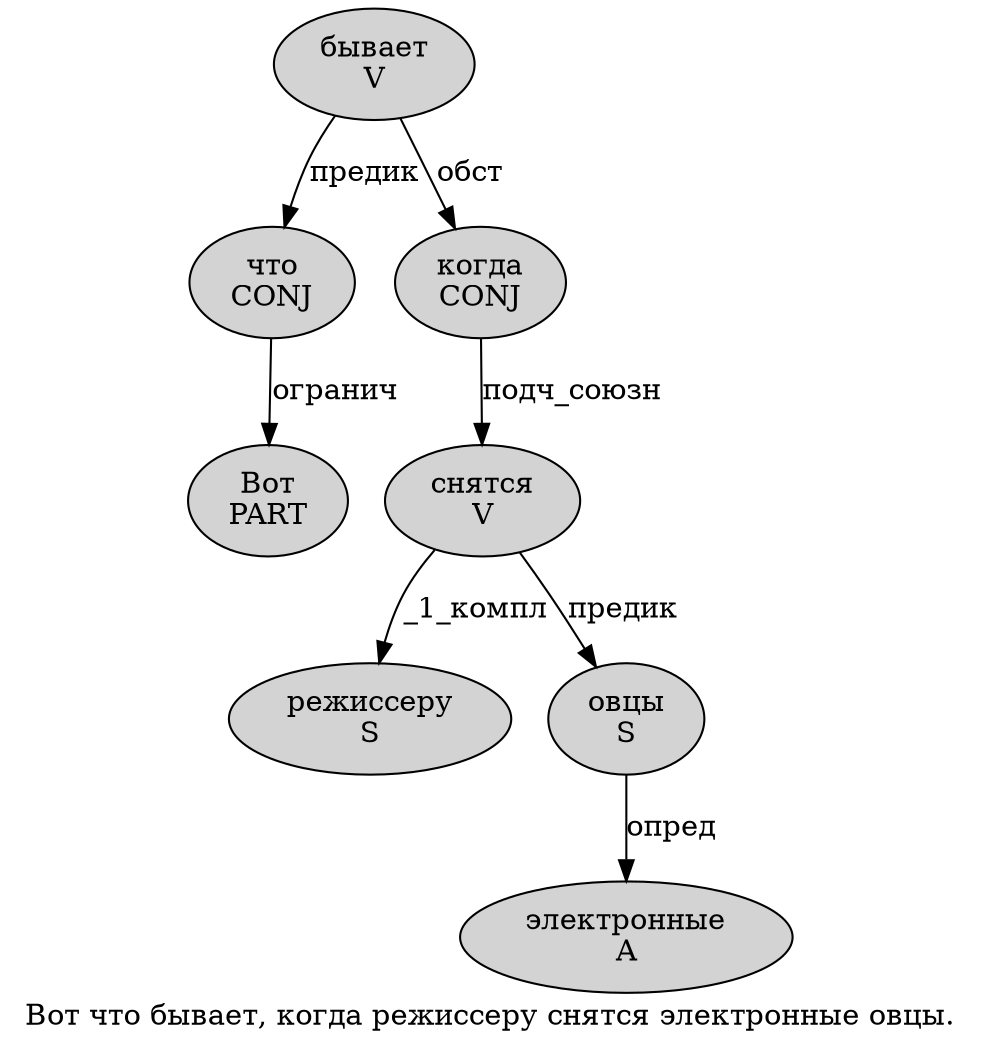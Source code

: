 digraph SENTENCE_2588 {
	graph [label="Вот что бывает, когда режиссеру снятся электронные овцы."]
	node [style=filled]
		0 [label="Вот
PART" color="" fillcolor=lightgray penwidth=1 shape=ellipse]
		1 [label="что
CONJ" color="" fillcolor=lightgray penwidth=1 shape=ellipse]
		2 [label="бывает
V" color="" fillcolor=lightgray penwidth=1 shape=ellipse]
		4 [label="когда
CONJ" color="" fillcolor=lightgray penwidth=1 shape=ellipse]
		5 [label="режиссеру
S" color="" fillcolor=lightgray penwidth=1 shape=ellipse]
		6 [label="снятся
V" color="" fillcolor=lightgray penwidth=1 shape=ellipse]
		7 [label="электронные
A" color="" fillcolor=lightgray penwidth=1 shape=ellipse]
		8 [label="овцы
S" color="" fillcolor=lightgray penwidth=1 shape=ellipse]
			6 -> 5 [label="_1_компл"]
			6 -> 8 [label="предик"]
			8 -> 7 [label="опред"]
			4 -> 6 [label="подч_союзн"]
			2 -> 1 [label="предик"]
			2 -> 4 [label="обст"]
			1 -> 0 [label="огранич"]
}